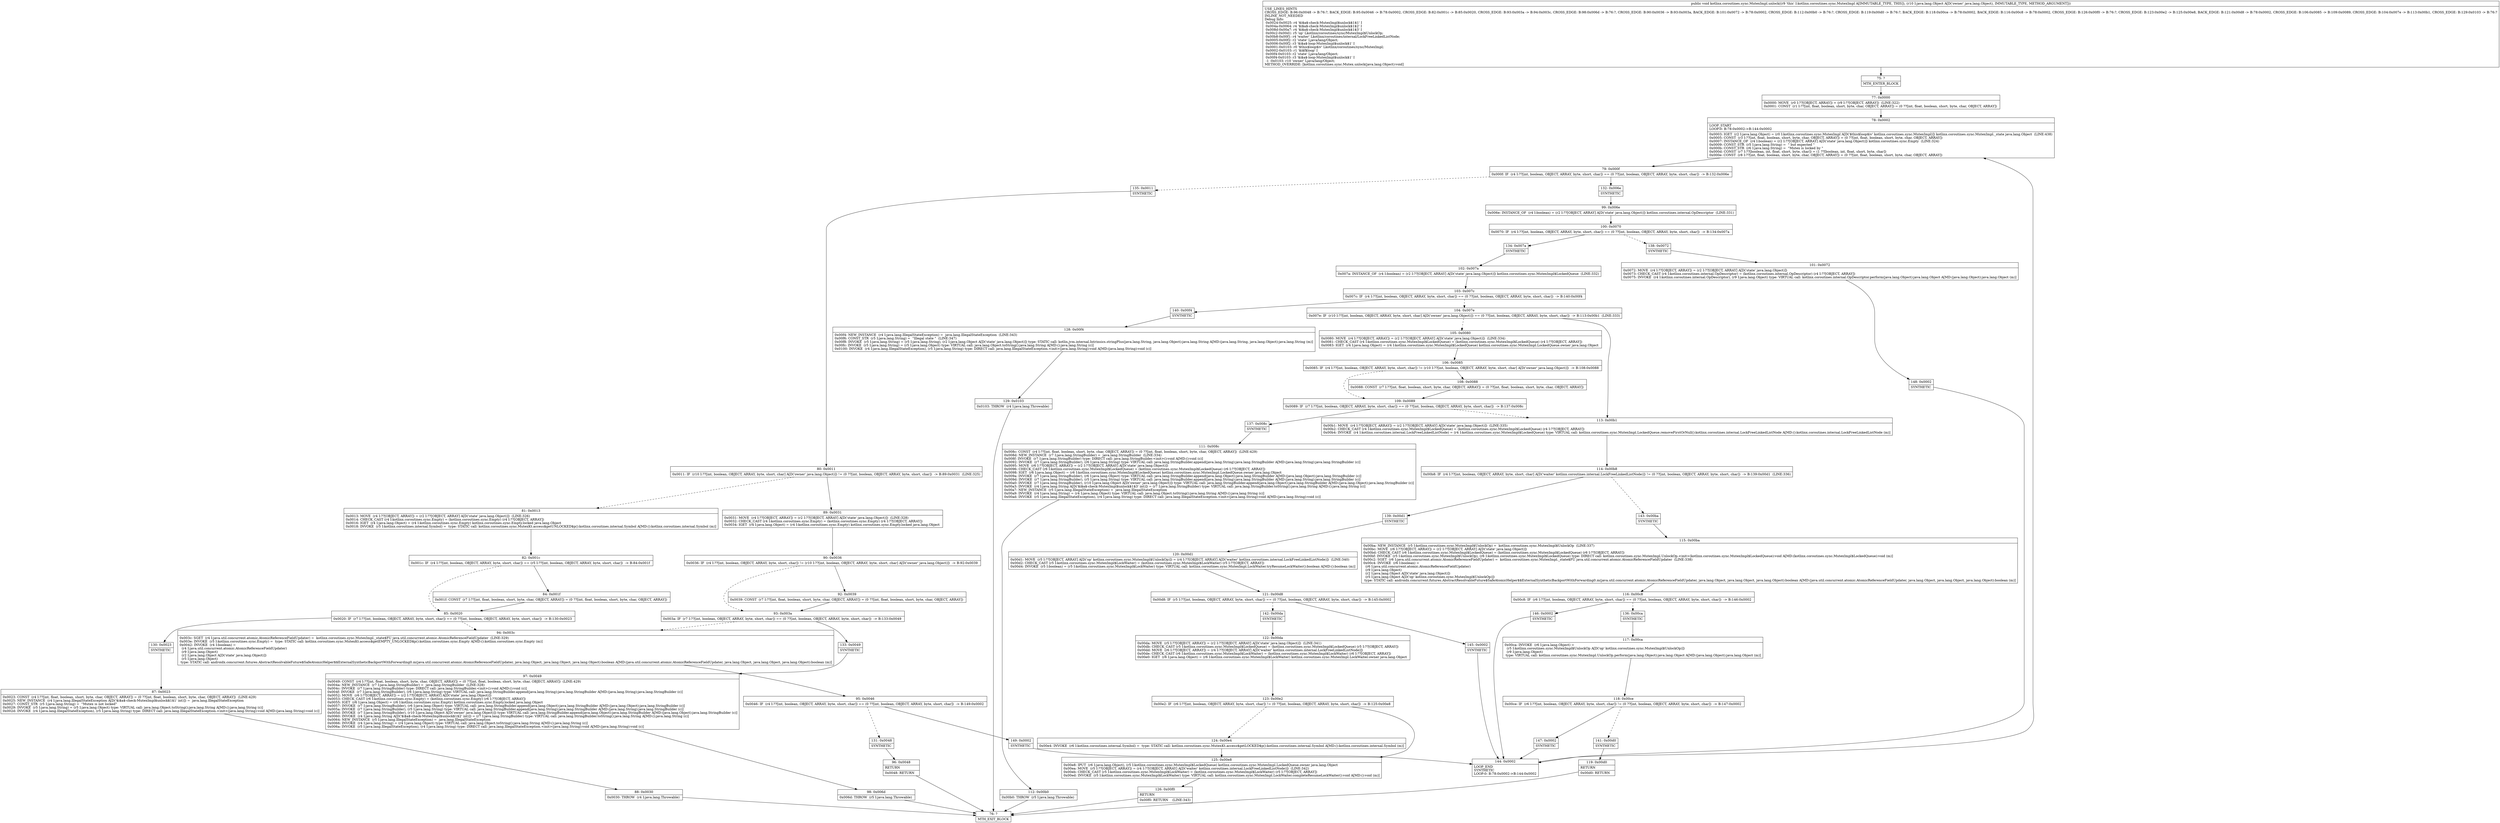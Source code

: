 digraph "CFG forkotlinx.coroutines.sync.MutexImpl.unlock(Ljava\/lang\/Object;)V" {
Node_75 [shape=record,label="{75\:\ ?|MTH_ENTER_BLOCK\l}"];
Node_77 [shape=record,label="{77\:\ 0x0000|0x0000: MOVE  (r0 I:??[OBJECT, ARRAY]) = (r9 I:??[OBJECT, ARRAY])  (LINE:322)\l0x0001: CONST  (r1 I:??[int, float, boolean, short, byte, char, OBJECT, ARRAY]) = (0 ??[int, float, boolean, short, byte, char, OBJECT, ARRAY]) \l}"];
Node_78 [shape=record,label="{78\:\ 0x0002|LOOP_START\lLOOP:0: B:78:0x0002\-\>B:144:0x0002\l|0x0003: IGET  (r2 I:java.lang.Object) = (r0 I:kotlinx.coroutines.sync.MutexImpl A[D('$this$loop$iv' kotlinx.coroutines.sync.MutexImpl)]) kotlinx.coroutines.sync.MutexImpl._state java.lang.Object  (LINE:438)\l0x0005: CONST  (r3 I:??[int, float, boolean, short, byte, char, OBJECT, ARRAY]) = (0 ??[int, float, boolean, short, byte, char, OBJECT, ARRAY]) \l0x0007: INSTANCE_OF  (r4 I:boolean) = (r2 I:??[OBJECT, ARRAY] A[D('state' java.lang.Object)]) kotlinx.coroutines.sync.Empty  (LINE:324)\l0x0009: CONST_STR  (r5 I:java.lang.String) =  \" but expected \" \l0x000b: CONST_STR  (r6 I:java.lang.String) =  \"Mutex is locked by \" \l0x000d: CONST  (r7 I:??[boolean, int, float, short, byte, char]) = (1 ??[boolean, int, float, short, byte, char]) \l0x000e: CONST  (r8 I:??[int, float, boolean, short, byte, char, OBJECT, ARRAY]) = (0 ??[int, float, boolean, short, byte, char, OBJECT, ARRAY]) \l}"];
Node_79 [shape=record,label="{79\:\ 0x000f|0x000f: IF  (r4 I:??[int, boolean, OBJECT, ARRAY, byte, short, char]) == (0 ??[int, boolean, OBJECT, ARRAY, byte, short, char])  \-\> B:132:0x006e \l}"];
Node_132 [shape=record,label="{132\:\ 0x006e|SYNTHETIC\l}"];
Node_99 [shape=record,label="{99\:\ 0x006e|0x006e: INSTANCE_OF  (r4 I:boolean) = (r2 I:??[OBJECT, ARRAY] A[D('state' java.lang.Object)]) kotlinx.coroutines.internal.OpDescriptor  (LINE:331)\l}"];
Node_100 [shape=record,label="{100\:\ 0x0070|0x0070: IF  (r4 I:??[int, boolean, OBJECT, ARRAY, byte, short, char]) == (0 ??[int, boolean, OBJECT, ARRAY, byte, short, char])  \-\> B:134:0x007a \l}"];
Node_134 [shape=record,label="{134\:\ 0x007a|SYNTHETIC\l}"];
Node_102 [shape=record,label="{102\:\ 0x007a|0x007a: INSTANCE_OF  (r4 I:boolean) = (r2 I:??[OBJECT, ARRAY] A[D('state' java.lang.Object)]) kotlinx.coroutines.sync.MutexImpl$LockedQueue  (LINE:332)\l}"];
Node_103 [shape=record,label="{103\:\ 0x007c|0x007c: IF  (r4 I:??[int, boolean, OBJECT, ARRAY, byte, short, char]) == (0 ??[int, boolean, OBJECT, ARRAY, byte, short, char])  \-\> B:140:0x00f4 \l}"];
Node_104 [shape=record,label="{104\:\ 0x007e|0x007e: IF  (r10 I:??[int, boolean, OBJECT, ARRAY, byte, short, char] A[D('owner' java.lang.Object)]) == (0 ??[int, boolean, OBJECT, ARRAY, byte, short, char])  \-\> B:113:0x00b1  (LINE:333)\l}"];
Node_105 [shape=record,label="{105\:\ 0x0080|0x0080: MOVE  (r4 I:??[OBJECT, ARRAY]) = (r2 I:??[OBJECT, ARRAY] A[D('state' java.lang.Object)])  (LINE:334)\l0x0081: CHECK_CAST (r4 I:kotlinx.coroutines.sync.MutexImpl$LockedQueue) = (kotlinx.coroutines.sync.MutexImpl$LockedQueue) (r4 I:??[OBJECT, ARRAY]) \l0x0083: IGET  (r4 I:java.lang.Object) = (r4 I:kotlinx.coroutines.sync.MutexImpl$LockedQueue) kotlinx.coroutines.sync.MutexImpl.LockedQueue.owner java.lang.Object \l}"];
Node_106 [shape=record,label="{106\:\ 0x0085|0x0085: IF  (r4 I:??[int, boolean, OBJECT, ARRAY, byte, short, char]) != (r10 I:??[int, boolean, OBJECT, ARRAY, byte, short, char] A[D('owner' java.lang.Object)])  \-\> B:108:0x0088 \l}"];
Node_108 [shape=record,label="{108\:\ 0x0088|0x0088: CONST  (r7 I:??[int, float, boolean, short, byte, char, OBJECT, ARRAY]) = (0 ??[int, float, boolean, short, byte, char, OBJECT, ARRAY]) \l}"];
Node_109 [shape=record,label="{109\:\ 0x0089|0x0089: IF  (r7 I:??[int, boolean, OBJECT, ARRAY, byte, short, char]) == (0 ??[int, boolean, OBJECT, ARRAY, byte, short, char])  \-\> B:137:0x008c \l}"];
Node_137 [shape=record,label="{137\:\ 0x008c|SYNTHETIC\l}"];
Node_111 [shape=record,label="{111\:\ 0x008c|0x008c: CONST  (r4 I:??[int, float, boolean, short, byte, char, OBJECT, ARRAY]) = (0 ??[int, float, boolean, short, byte, char, OBJECT, ARRAY])  (LINE:429)\l0x008d: NEW_INSTANCE  (r7 I:java.lang.StringBuilder) =  java.lang.StringBuilder  (LINE:334)\l0x008f: INVOKE  (r7 I:java.lang.StringBuilder) type: DIRECT call: java.lang.StringBuilder.\<init\>():void A[MD:():void (c)]\l0x0092: INVOKE  (r7 I:java.lang.StringBuilder), (r6 I:java.lang.String) type: VIRTUAL call: java.lang.StringBuilder.append(java.lang.String):java.lang.StringBuilder A[MD:(java.lang.String):java.lang.StringBuilder (c)]\l0x0095: MOVE  (r6 I:??[OBJECT, ARRAY]) = (r2 I:??[OBJECT, ARRAY] A[D('state' java.lang.Object)]) \l0x0096: CHECK_CAST (r6 I:kotlinx.coroutines.sync.MutexImpl$LockedQueue) = (kotlinx.coroutines.sync.MutexImpl$LockedQueue) (r6 I:??[OBJECT, ARRAY]) \l0x0098: IGET  (r6 I:java.lang.Object) = (r6 I:kotlinx.coroutines.sync.MutexImpl$LockedQueue) kotlinx.coroutines.sync.MutexImpl.LockedQueue.owner java.lang.Object \l0x009a: INVOKE  (r7 I:java.lang.StringBuilder), (r6 I:java.lang.Object) type: VIRTUAL call: java.lang.StringBuilder.append(java.lang.Object):java.lang.StringBuilder A[MD:(java.lang.Object):java.lang.StringBuilder (c)]\l0x009d: INVOKE  (r7 I:java.lang.StringBuilder), (r5 I:java.lang.String) type: VIRTUAL call: java.lang.StringBuilder.append(java.lang.String):java.lang.StringBuilder A[MD:(java.lang.String):java.lang.StringBuilder (c)]\l0x00a0: INVOKE  (r7 I:java.lang.StringBuilder), (r10 I:java.lang.Object A[D('owner' java.lang.Object)]) type: VIRTUAL call: java.lang.StringBuilder.append(java.lang.Object):java.lang.StringBuilder A[MD:(java.lang.Object):java.lang.StringBuilder (c)]\l0x00a3: INVOKE  (r4 I:java.lang.String A[D('$i$a$\-check\-MutexImpl$unlock$1$3' int)]) = (r7 I:java.lang.StringBuilder) type: VIRTUAL call: java.lang.StringBuilder.toString():java.lang.String A[MD:():java.lang.String (c)]\l0x00a7: NEW_INSTANCE  (r5 I:java.lang.IllegalStateException) =  java.lang.IllegalStateException \l0x00a9: INVOKE  (r4 I:java.lang.String) = (r4 I:java.lang.Object) type: VIRTUAL call: java.lang.Object.toString():java.lang.String A[MD:():java.lang.String (c)]\l0x00ad: INVOKE  (r5 I:java.lang.IllegalStateException), (r4 I:java.lang.String) type: DIRECT call: java.lang.IllegalStateException.\<init\>(java.lang.String):void A[MD:(java.lang.String):void (c)]\l}"];
Node_112 [shape=record,label="{112\:\ 0x00b0|0x00b0: THROW  (r5 I:java.lang.Throwable) \l}"];
Node_76 [shape=record,label="{76\:\ ?|MTH_EXIT_BLOCK\l}"];
Node_113 [shape=record,label="{113\:\ 0x00b1|0x00b1: MOVE  (r4 I:??[OBJECT, ARRAY]) = (r2 I:??[OBJECT, ARRAY] A[D('state' java.lang.Object)])  (LINE:335)\l0x00b2: CHECK_CAST (r4 I:kotlinx.coroutines.sync.MutexImpl$LockedQueue) = (kotlinx.coroutines.sync.MutexImpl$LockedQueue) (r4 I:??[OBJECT, ARRAY]) \l0x00b4: INVOKE  (r4 I:kotlinx.coroutines.internal.LockFreeLinkedListNode) = (r4 I:kotlinx.coroutines.sync.MutexImpl$LockedQueue) type: VIRTUAL call: kotlinx.coroutines.sync.MutexImpl.LockedQueue.removeFirstOrNull():kotlinx.coroutines.internal.LockFreeLinkedListNode A[MD:():kotlinx.coroutines.internal.LockFreeLinkedListNode (m)]\l}"];
Node_114 [shape=record,label="{114\:\ 0x00b8|0x00b8: IF  (r4 I:??[int, boolean, OBJECT, ARRAY, byte, short, char] A[D('waiter' kotlinx.coroutines.internal.LockFreeLinkedListNode)]) != (0 ??[int, boolean, OBJECT, ARRAY, byte, short, char])  \-\> B:139:0x00d1  (LINE:336)\l}"];
Node_139 [shape=record,label="{139\:\ 0x00d1|SYNTHETIC\l}"];
Node_120 [shape=record,label="{120\:\ 0x00d1|0x00d1: MOVE  (r5 I:??[OBJECT, ARRAY] A[D('op' kotlinx.coroutines.sync.MutexImpl$UnlockOp)]) = (r4 I:??[OBJECT, ARRAY] A[D('waiter' kotlinx.coroutines.internal.LockFreeLinkedListNode)])  (LINE:340)\l0x00d2: CHECK_CAST (r5 I:kotlinx.coroutines.sync.MutexImpl$LockWaiter) = (kotlinx.coroutines.sync.MutexImpl$LockWaiter) (r5 I:??[OBJECT, ARRAY]) \l0x00d4: INVOKE  (r5 I:boolean) = (r5 I:kotlinx.coroutines.sync.MutexImpl$LockWaiter) type: VIRTUAL call: kotlinx.coroutines.sync.MutexImpl.LockWaiter.tryResumeLockWaiter():boolean A[MD:():boolean (m)]\l}"];
Node_121 [shape=record,label="{121\:\ 0x00d8|0x00d8: IF  (r5 I:??[int, boolean, OBJECT, ARRAY, byte, short, char]) == (0 ??[int, boolean, OBJECT, ARRAY, byte, short, char])  \-\> B:145:0x0002 \l}"];
Node_142 [shape=record,label="{142\:\ 0x00da|SYNTHETIC\l}"];
Node_122 [shape=record,label="{122\:\ 0x00da|0x00da: MOVE  (r5 I:??[OBJECT, ARRAY]) = (r2 I:??[OBJECT, ARRAY] A[D('state' java.lang.Object)])  (LINE:341)\l0x00db: CHECK_CAST (r5 I:kotlinx.coroutines.sync.MutexImpl$LockedQueue) = (kotlinx.coroutines.sync.MutexImpl$LockedQueue) (r5 I:??[OBJECT, ARRAY]) \l0x00dd: MOVE  (r6 I:??[OBJECT, ARRAY]) = (r4 I:??[OBJECT, ARRAY] A[D('waiter' kotlinx.coroutines.internal.LockFreeLinkedListNode)]) \l0x00de: CHECK_CAST (r6 I:kotlinx.coroutines.sync.MutexImpl$LockWaiter) = (kotlinx.coroutines.sync.MutexImpl$LockWaiter) (r6 I:??[OBJECT, ARRAY]) \l0x00e0: IGET  (r6 I:java.lang.Object) = (r6 I:kotlinx.coroutines.sync.MutexImpl$LockWaiter) kotlinx.coroutines.sync.MutexImpl.LockWaiter.owner java.lang.Object \l}"];
Node_123 [shape=record,label="{123\:\ 0x00e2|0x00e2: IF  (r6 I:??[int, boolean, OBJECT, ARRAY, byte, short, char]) != (0 ??[int, boolean, OBJECT, ARRAY, byte, short, char])  \-\> B:125:0x00e8 \l}"];
Node_124 [shape=record,label="{124\:\ 0x00e4|0x00e4: INVOKE  (r6 I:kotlinx.coroutines.internal.Symbol) =  type: STATIC call: kotlinx.coroutines.sync.MutexKt.access$getLOCKED$p():kotlinx.coroutines.internal.Symbol A[MD:():kotlinx.coroutines.internal.Symbol (m)]\l}"];
Node_125 [shape=record,label="{125\:\ 0x00e8|0x00e8: IPUT  (r6 I:java.lang.Object), (r5 I:kotlinx.coroutines.sync.MutexImpl$LockedQueue) kotlinx.coroutines.sync.MutexImpl.LockedQueue.owner java.lang.Object \l0x00ea: MOVE  (r5 I:??[OBJECT, ARRAY]) = (r4 I:??[OBJECT, ARRAY] A[D('waiter' kotlinx.coroutines.internal.LockFreeLinkedListNode)])  (LINE:342)\l0x00eb: CHECK_CAST (r5 I:kotlinx.coroutines.sync.MutexImpl$LockWaiter) = (kotlinx.coroutines.sync.MutexImpl$LockWaiter) (r5 I:??[OBJECT, ARRAY]) \l0x00ed: INVOKE  (r5 I:kotlinx.coroutines.sync.MutexImpl$LockWaiter) type: VIRTUAL call: kotlinx.coroutines.sync.MutexImpl.LockWaiter.completeResumeLockWaiter():void A[MD:():void (m)]\l}"];
Node_126 [shape=record,label="{126\:\ 0x00f0|RETURN\l|0x00f0: RETURN    (LINE:343)\l}"];
Node_145 [shape=record,label="{145\:\ 0x0002|SYNTHETIC\l}"];
Node_144 [shape=record,label="{144\:\ 0x0002|LOOP_END\lSYNTHETIC\lLOOP:0: B:78:0x0002\-\>B:144:0x0002\l}"];
Node_143 [shape=record,label="{143\:\ 0x00ba|SYNTHETIC\l}"];
Node_115 [shape=record,label="{115\:\ 0x00ba|0x00ba: NEW_INSTANCE  (r5 I:kotlinx.coroutines.sync.MutexImpl$UnlockOp) =  kotlinx.coroutines.sync.MutexImpl$UnlockOp  (LINE:337)\l0x00bc: MOVE  (r6 I:??[OBJECT, ARRAY]) = (r2 I:??[OBJECT, ARRAY] A[D('state' java.lang.Object)]) \l0x00bd: CHECK_CAST (r6 I:kotlinx.coroutines.sync.MutexImpl$LockedQueue) = (kotlinx.coroutines.sync.MutexImpl$LockedQueue) (r6 I:??[OBJECT, ARRAY]) \l0x00bf: INVOKE  (r5 I:kotlinx.coroutines.sync.MutexImpl$UnlockOp), (r6 I:kotlinx.coroutines.sync.MutexImpl$LockedQueue) type: DIRECT call: kotlinx.coroutines.sync.MutexImpl.UnlockOp.\<init\>(kotlinx.coroutines.sync.MutexImpl$LockedQueue):void A[MD:(kotlinx.coroutines.sync.MutexImpl$LockedQueue):void (m)]\l0x00c2: SGET  (r6 I:java.util.concurrent.atomic.AtomicReferenceFieldUpdater) =  kotlinx.coroutines.sync.MutexImpl._state$FU java.util.concurrent.atomic.AtomicReferenceFieldUpdater  (LINE:338)\l0x00c4: INVOKE  (r6 I:boolean) = \l  (r6 I:java.util.concurrent.atomic.AtomicReferenceFieldUpdater)\l  (r9 I:java.lang.Object)\l  (r2 I:java.lang.Object A[D('state' java.lang.Object)])\l  (r5 I:java.lang.Object A[D('op' kotlinx.coroutines.sync.MutexImpl$UnlockOp)])\l type: STATIC call: androidx.concurrent.futures.AbstractResolvableFuture$SafeAtomicHelper$$ExternalSyntheticBackportWithForwarding0.m(java.util.concurrent.atomic.AtomicReferenceFieldUpdater, java.lang.Object, java.lang.Object, java.lang.Object):boolean A[MD:(java.util.concurrent.atomic.AtomicReferenceFieldUpdater, java.lang.Object, java.lang.Object, java.lang.Object):boolean (m)]\l}"];
Node_116 [shape=record,label="{116\:\ 0x00c8|0x00c8: IF  (r6 I:??[int, boolean, OBJECT, ARRAY, byte, short, char]) == (0 ??[int, boolean, OBJECT, ARRAY, byte, short, char])  \-\> B:146:0x0002 \l}"];
Node_136 [shape=record,label="{136\:\ 0x00ca|SYNTHETIC\l}"];
Node_117 [shape=record,label="{117\:\ 0x00ca|0x00ca: INVOKE  (r6 I:java.lang.Object) = \l  (r5 I:kotlinx.coroutines.sync.MutexImpl$UnlockOp A[D('op' kotlinx.coroutines.sync.MutexImpl$UnlockOp)])\l  (r9 I:java.lang.Object)\l type: VIRTUAL call: kotlinx.coroutines.sync.MutexImpl.UnlockOp.perform(java.lang.Object):java.lang.Object A[MD:(java.lang.Object):java.lang.Object (m)]\l}"];
Node_118 [shape=record,label="{118\:\ 0x00ce|0x00ce: IF  (r6 I:??[int, boolean, OBJECT, ARRAY, byte, short, char]) != (0 ??[int, boolean, OBJECT, ARRAY, byte, short, char])  \-\> B:147:0x0002 \l}"];
Node_141 [shape=record,label="{141\:\ 0x00d0|SYNTHETIC\l}"];
Node_119 [shape=record,label="{119\:\ 0x00d0|RETURN\l|0x00d0: RETURN   \l}"];
Node_147 [shape=record,label="{147\:\ 0x0002|SYNTHETIC\l}"];
Node_146 [shape=record,label="{146\:\ 0x0002|SYNTHETIC\l}"];
Node_140 [shape=record,label="{140\:\ 0x00f4|SYNTHETIC\l}"];
Node_128 [shape=record,label="{128\:\ 0x00f4|0x00f4: NEW_INSTANCE  (r4 I:java.lang.IllegalStateException) =  java.lang.IllegalStateException  (LINE:343)\l0x00f6: CONST_STR  (r5 I:java.lang.String) =  \"Illegal state \"  (LINE:347)\l0x00f8: INVOKE  (r5 I:java.lang.String) = (r5 I:java.lang.String), (r2 I:java.lang.Object A[D('state' java.lang.Object)]) type: STATIC call: kotlin.jvm.internal.Intrinsics.stringPlus(java.lang.String, java.lang.Object):java.lang.String A[MD:(java.lang.String, java.lang.Object):java.lang.String (m)]\l0x00fc: INVOKE  (r5 I:java.lang.String) = (r5 I:java.lang.Object) type: VIRTUAL call: java.lang.Object.toString():java.lang.String A[MD:():java.lang.String (c)]\l0x0100: INVOKE  (r4 I:java.lang.IllegalStateException), (r5 I:java.lang.String) type: DIRECT call: java.lang.IllegalStateException.\<init\>(java.lang.String):void A[MD:(java.lang.String):void (c)]\l}"];
Node_129 [shape=record,label="{129\:\ 0x0103|0x0103: THROW  (r4 I:java.lang.Throwable) \l}"];
Node_138 [shape=record,label="{138\:\ 0x0072|SYNTHETIC\l}"];
Node_101 [shape=record,label="{101\:\ 0x0072|0x0072: MOVE  (r4 I:??[OBJECT, ARRAY]) = (r2 I:??[OBJECT, ARRAY] A[D('state' java.lang.Object)]) \l0x0073: CHECK_CAST (r4 I:kotlinx.coroutines.internal.OpDescriptor) = (kotlinx.coroutines.internal.OpDescriptor) (r4 I:??[OBJECT, ARRAY]) \l0x0075: INVOKE  (r4 I:kotlinx.coroutines.internal.OpDescriptor), (r9 I:java.lang.Object) type: VIRTUAL call: kotlinx.coroutines.internal.OpDescriptor.perform(java.lang.Object):java.lang.Object A[MD:(java.lang.Object):java.lang.Object (m)]\l}"];
Node_148 [shape=record,label="{148\:\ 0x0002|SYNTHETIC\l}"];
Node_135 [shape=record,label="{135\:\ 0x0011|SYNTHETIC\l}"];
Node_80 [shape=record,label="{80\:\ 0x0011|0x0011: IF  (r10 I:??[int, boolean, OBJECT, ARRAY, byte, short, char] A[D('owner' java.lang.Object)]) != (0 ??[int, boolean, OBJECT, ARRAY, byte, short, char])  \-\> B:89:0x0031  (LINE:325)\l}"];
Node_81 [shape=record,label="{81\:\ 0x0013|0x0013: MOVE  (r4 I:??[OBJECT, ARRAY]) = (r2 I:??[OBJECT, ARRAY] A[D('state' java.lang.Object)])  (LINE:326)\l0x0014: CHECK_CAST (r4 I:kotlinx.coroutines.sync.Empty) = (kotlinx.coroutines.sync.Empty) (r4 I:??[OBJECT, ARRAY]) \l0x0016: IGET  (r4 I:java.lang.Object) = (r4 I:kotlinx.coroutines.sync.Empty) kotlinx.coroutines.sync.Empty.locked java.lang.Object \l0x0018: INVOKE  (r5 I:kotlinx.coroutines.internal.Symbol) =  type: STATIC call: kotlinx.coroutines.sync.MutexKt.access$getUNLOCKED$p():kotlinx.coroutines.internal.Symbol A[MD:():kotlinx.coroutines.internal.Symbol (m)]\l}"];
Node_82 [shape=record,label="{82\:\ 0x001c|0x001c: IF  (r4 I:??[int, boolean, OBJECT, ARRAY, byte, short, char]) == (r5 I:??[int, boolean, OBJECT, ARRAY, byte, short, char])  \-\> B:84:0x001f \l}"];
Node_84 [shape=record,label="{84\:\ 0x001f|0x001f: CONST  (r7 I:??[int, float, boolean, short, byte, char, OBJECT, ARRAY]) = (0 ??[int, float, boolean, short, byte, char, OBJECT, ARRAY]) \l}"];
Node_85 [shape=record,label="{85\:\ 0x0020|0x0020: IF  (r7 I:??[int, boolean, OBJECT, ARRAY, byte, short, char]) == (0 ??[int, boolean, OBJECT, ARRAY, byte, short, char])  \-\> B:130:0x0023 \l}"];
Node_94 [shape=record,label="{94\:\ 0x003c|0x003c: SGET  (r4 I:java.util.concurrent.atomic.AtomicReferenceFieldUpdater) =  kotlinx.coroutines.sync.MutexImpl._state$FU java.util.concurrent.atomic.AtomicReferenceFieldUpdater  (LINE:329)\l0x003e: INVOKE  (r5 I:kotlinx.coroutines.sync.Empty) =  type: STATIC call: kotlinx.coroutines.sync.MutexKt.access$getEMPTY_UNLOCKED$p():kotlinx.coroutines.sync.Empty A[MD:():kotlinx.coroutines.sync.Empty (m)]\l0x0042: INVOKE  (r4 I:boolean) = \l  (r4 I:java.util.concurrent.atomic.AtomicReferenceFieldUpdater)\l  (r9 I:java.lang.Object)\l  (r2 I:java.lang.Object A[D('state' java.lang.Object)])\l  (r5 I:java.lang.Object)\l type: STATIC call: androidx.concurrent.futures.AbstractResolvableFuture$SafeAtomicHelper$$ExternalSyntheticBackportWithForwarding0.m(java.util.concurrent.atomic.AtomicReferenceFieldUpdater, java.lang.Object, java.lang.Object, java.lang.Object):boolean A[MD:(java.util.concurrent.atomic.AtomicReferenceFieldUpdater, java.lang.Object, java.lang.Object, java.lang.Object):boolean (m)]\l}"];
Node_95 [shape=record,label="{95\:\ 0x0046|0x0046: IF  (r4 I:??[int, boolean, OBJECT, ARRAY, byte, short, char]) == (0 ??[int, boolean, OBJECT, ARRAY, byte, short, char])  \-\> B:149:0x0002 \l}"];
Node_131 [shape=record,label="{131\:\ 0x0048|SYNTHETIC\l}"];
Node_96 [shape=record,label="{96\:\ 0x0048|RETURN\l|0x0048: RETURN   \l}"];
Node_149 [shape=record,label="{149\:\ 0x0002|SYNTHETIC\l}"];
Node_130 [shape=record,label="{130\:\ 0x0023|SYNTHETIC\l}"];
Node_87 [shape=record,label="{87\:\ 0x0023|0x0023: CONST  (r4 I:??[int, float, boolean, short, byte, char, OBJECT, ARRAY]) = (0 ??[int, float, boolean, short, byte, char, OBJECT, ARRAY])  (LINE:429)\l0x0025: NEW_INSTANCE  (r4 I:java.lang.IllegalStateException A[D('$i$a$\-check\-MutexImpl$unlock$1$1' int)]) =  java.lang.IllegalStateException \l0x0027: CONST_STR  (r5 I:java.lang.String) =  \"Mutex is not locked\" \l0x0029: INVOKE  (r5 I:java.lang.String) = (r5 I:java.lang.Object) type: VIRTUAL call: java.lang.Object.toString():java.lang.String A[MD:():java.lang.String (c)]\l0x002d: INVOKE  (r4 I:java.lang.IllegalStateException), (r5 I:java.lang.String) type: DIRECT call: java.lang.IllegalStateException.\<init\>(java.lang.String):void A[MD:(java.lang.String):void (c)]\l}"];
Node_88 [shape=record,label="{88\:\ 0x0030|0x0030: THROW  (r4 I:java.lang.Throwable) \l}"];
Node_89 [shape=record,label="{89\:\ 0x0031|0x0031: MOVE  (r4 I:??[OBJECT, ARRAY]) = (r2 I:??[OBJECT, ARRAY] A[D('state' java.lang.Object)])  (LINE:328)\l0x0032: CHECK_CAST (r4 I:kotlinx.coroutines.sync.Empty) = (kotlinx.coroutines.sync.Empty) (r4 I:??[OBJECT, ARRAY]) \l0x0034: IGET  (r4 I:java.lang.Object) = (r4 I:kotlinx.coroutines.sync.Empty) kotlinx.coroutines.sync.Empty.locked java.lang.Object \l}"];
Node_90 [shape=record,label="{90\:\ 0x0036|0x0036: IF  (r4 I:??[int, boolean, OBJECT, ARRAY, byte, short, char]) != (r10 I:??[int, boolean, OBJECT, ARRAY, byte, short, char] A[D('owner' java.lang.Object)])  \-\> B:92:0x0039 \l}"];
Node_92 [shape=record,label="{92\:\ 0x0039|0x0039: CONST  (r7 I:??[int, float, boolean, short, byte, char, OBJECT, ARRAY]) = (0 ??[int, float, boolean, short, byte, char, OBJECT, ARRAY]) \l}"];
Node_93 [shape=record,label="{93\:\ 0x003a|0x003a: IF  (r7 I:??[int, boolean, OBJECT, ARRAY, byte, short, char]) == (0 ??[int, boolean, OBJECT, ARRAY, byte, short, char])  \-\> B:133:0x0049 \l}"];
Node_133 [shape=record,label="{133\:\ 0x0049|SYNTHETIC\l}"];
Node_97 [shape=record,label="{97\:\ 0x0049|0x0049: CONST  (r4 I:??[int, float, boolean, short, byte, char, OBJECT, ARRAY]) = (0 ??[int, float, boolean, short, byte, char, OBJECT, ARRAY])  (LINE:429)\l0x004a: NEW_INSTANCE  (r7 I:java.lang.StringBuilder) =  java.lang.StringBuilder  (LINE:328)\l0x004c: INVOKE  (r7 I:java.lang.StringBuilder) type: DIRECT call: java.lang.StringBuilder.\<init\>():void A[MD:():void (c)]\l0x004f: INVOKE  (r7 I:java.lang.StringBuilder), (r6 I:java.lang.String) type: VIRTUAL call: java.lang.StringBuilder.append(java.lang.String):java.lang.StringBuilder A[MD:(java.lang.String):java.lang.StringBuilder (c)]\l0x0052: MOVE  (r6 I:??[OBJECT, ARRAY]) = (r2 I:??[OBJECT, ARRAY] A[D('state' java.lang.Object)]) \l0x0053: CHECK_CAST (r6 I:kotlinx.coroutines.sync.Empty) = (kotlinx.coroutines.sync.Empty) (r6 I:??[OBJECT, ARRAY]) \l0x0055: IGET  (r6 I:java.lang.Object) = (r6 I:kotlinx.coroutines.sync.Empty) kotlinx.coroutines.sync.Empty.locked java.lang.Object \l0x0057: INVOKE  (r7 I:java.lang.StringBuilder), (r6 I:java.lang.Object) type: VIRTUAL call: java.lang.StringBuilder.append(java.lang.Object):java.lang.StringBuilder A[MD:(java.lang.Object):java.lang.StringBuilder (c)]\l0x005a: INVOKE  (r7 I:java.lang.StringBuilder), (r5 I:java.lang.String) type: VIRTUAL call: java.lang.StringBuilder.append(java.lang.String):java.lang.StringBuilder A[MD:(java.lang.String):java.lang.StringBuilder (c)]\l0x005d: INVOKE  (r7 I:java.lang.StringBuilder), (r10 I:java.lang.Object A[D('owner' java.lang.Object)]) type: VIRTUAL call: java.lang.StringBuilder.append(java.lang.Object):java.lang.StringBuilder A[MD:(java.lang.Object):java.lang.StringBuilder (c)]\l0x0060: INVOKE  (r4 I:java.lang.String A[D('$i$a$\-check\-MutexImpl$unlock$1$2' int)]) = (r7 I:java.lang.StringBuilder) type: VIRTUAL call: java.lang.StringBuilder.toString():java.lang.String A[MD:():java.lang.String (c)]\l0x0064: NEW_INSTANCE  (r5 I:java.lang.IllegalStateException) =  java.lang.IllegalStateException \l0x0066: INVOKE  (r4 I:java.lang.String) = (r4 I:java.lang.Object) type: VIRTUAL call: java.lang.Object.toString():java.lang.String A[MD:():java.lang.String (c)]\l0x006a: INVOKE  (r5 I:java.lang.IllegalStateException), (r4 I:java.lang.String) type: DIRECT call: java.lang.IllegalStateException.\<init\>(java.lang.String):void A[MD:(java.lang.String):void (c)]\l}"];
Node_98 [shape=record,label="{98\:\ 0x006d|0x006d: THROW  (r5 I:java.lang.Throwable) \l}"];
MethodNode[shape=record,label="{public void kotlinx.coroutines.sync.MutexImpl.unlock((r9 'this' I:kotlinx.coroutines.sync.MutexImpl A[IMMUTABLE_TYPE, THIS]), (r10 I:java.lang.Object A[D('owner' java.lang.Object), IMMUTABLE_TYPE, METHOD_ARGUMENT]))  | USE_LINES_HINTS\lCROSS_EDGE: B:96:0x0048 \-\> B:76:?, BACK_EDGE: B:95:0x0046 \-\> B:78:0x0002, CROSS_EDGE: B:82:0x001c \-\> B:85:0x0020, CROSS_EDGE: B:93:0x003a \-\> B:94:0x003c, CROSS_EDGE: B:98:0x006d \-\> B:76:?, CROSS_EDGE: B:90:0x0036 \-\> B:93:0x003a, BACK_EDGE: B:101:0x0072 \-\> B:78:0x0002, CROSS_EDGE: B:112:0x00b0 \-\> B:76:?, CROSS_EDGE: B:119:0x00d0 \-\> B:76:?, BACK_EDGE: B:118:0x00ce \-\> B:78:0x0002, BACK_EDGE: B:116:0x00c8 \-\> B:78:0x0002, CROSS_EDGE: B:126:0x00f0 \-\> B:76:?, CROSS_EDGE: B:123:0x00e2 \-\> B:125:0x00e8, BACK_EDGE: B:121:0x00d8 \-\> B:78:0x0002, CROSS_EDGE: B:106:0x0085 \-\> B:109:0x0089, CROSS_EDGE: B:104:0x007e \-\> B:113:0x00b1, CROSS_EDGE: B:129:0x0103 \-\> B:76:?\lINLINE_NOT_NEEDED\lDebug Info:\l  0x0024\-0x0025: r4 '$i$a$\-check\-MutexImpl$unlock$1$1' I\l  0x004a\-0x0064: r4 '$i$a$\-check\-MutexImpl$unlock$1$2' I\l  0x008d\-0x00a7: r4 '$i$a$\-check\-MutexImpl$unlock$1$3' I\l  0x00c2\-0x00d1: r5 'op' Lkotlinx\/coroutines\/sync\/MutexImpl$UnlockOp;\l  0x00b8\-0x00f1: r4 'waiter' Lkotlinx\/coroutines\/internal\/LockFreeLinkedListNode;\l  0x0005\-0x00f2: r2 'state' Ljava\/lang\/Object;\l  0x0006\-0x00f2: r3 '$i$a$\-loop\-MutexImpl$unlock$1' I\l  0x0001\-0x0103: r0 '$this$loop$iv' Lkotlinx\/coroutines\/sync\/MutexImpl;\l  0x0002\-0x0103: r1 '$i$f$loop' I\l  0x00f4\-0x0103: r2 'state' Ljava\/lang\/Object;\l  0x00f4\-0x0103: r3 '$i$a$\-loop\-MutexImpl$unlock$1' I\l  \-1 \-0x0103: r10 'owner' Ljava\/lang\/Object;\lMETHOD_OVERRIDE: [kotlinx.coroutines.sync.Mutex.unlock(java.lang.Object):void]\l}"];
MethodNode -> Node_75;Node_75 -> Node_77;
Node_77 -> Node_78;
Node_78 -> Node_79;
Node_79 -> Node_132;
Node_79 -> Node_135[style=dashed];
Node_132 -> Node_99;
Node_99 -> Node_100;
Node_100 -> Node_134;
Node_100 -> Node_138[style=dashed];
Node_134 -> Node_102;
Node_102 -> Node_103;
Node_103 -> Node_104[style=dashed];
Node_103 -> Node_140;
Node_104 -> Node_105[style=dashed];
Node_104 -> Node_113;
Node_105 -> Node_106;
Node_106 -> Node_108;
Node_106 -> Node_109[style=dashed];
Node_108 -> Node_109;
Node_109 -> Node_113[style=dashed];
Node_109 -> Node_137;
Node_137 -> Node_111;
Node_111 -> Node_112;
Node_112 -> Node_76;
Node_113 -> Node_114;
Node_114 -> Node_139;
Node_114 -> Node_143[style=dashed];
Node_139 -> Node_120;
Node_120 -> Node_121;
Node_121 -> Node_142[style=dashed];
Node_121 -> Node_145;
Node_142 -> Node_122;
Node_122 -> Node_123;
Node_123 -> Node_124[style=dashed];
Node_123 -> Node_125;
Node_124 -> Node_125;
Node_125 -> Node_126;
Node_126 -> Node_76;
Node_145 -> Node_144;
Node_144 -> Node_78;
Node_143 -> Node_115;
Node_115 -> Node_116;
Node_116 -> Node_136[style=dashed];
Node_116 -> Node_146;
Node_136 -> Node_117;
Node_117 -> Node_118;
Node_118 -> Node_141[style=dashed];
Node_118 -> Node_147;
Node_141 -> Node_119;
Node_119 -> Node_76;
Node_147 -> Node_144;
Node_146 -> Node_144;
Node_140 -> Node_128;
Node_128 -> Node_129;
Node_129 -> Node_76;
Node_138 -> Node_101;
Node_101 -> Node_148;
Node_148 -> Node_144;
Node_135 -> Node_80;
Node_80 -> Node_81[style=dashed];
Node_80 -> Node_89;
Node_81 -> Node_82;
Node_82 -> Node_84;
Node_82 -> Node_85[style=dashed];
Node_84 -> Node_85;
Node_85 -> Node_94[style=dashed];
Node_85 -> Node_130;
Node_94 -> Node_95;
Node_95 -> Node_131[style=dashed];
Node_95 -> Node_149;
Node_131 -> Node_96;
Node_96 -> Node_76;
Node_149 -> Node_144;
Node_130 -> Node_87;
Node_87 -> Node_88;
Node_88 -> Node_76;
Node_89 -> Node_90;
Node_90 -> Node_92;
Node_90 -> Node_93[style=dashed];
Node_92 -> Node_93;
Node_93 -> Node_94[style=dashed];
Node_93 -> Node_133;
Node_133 -> Node_97;
Node_97 -> Node_98;
Node_98 -> Node_76;
}

